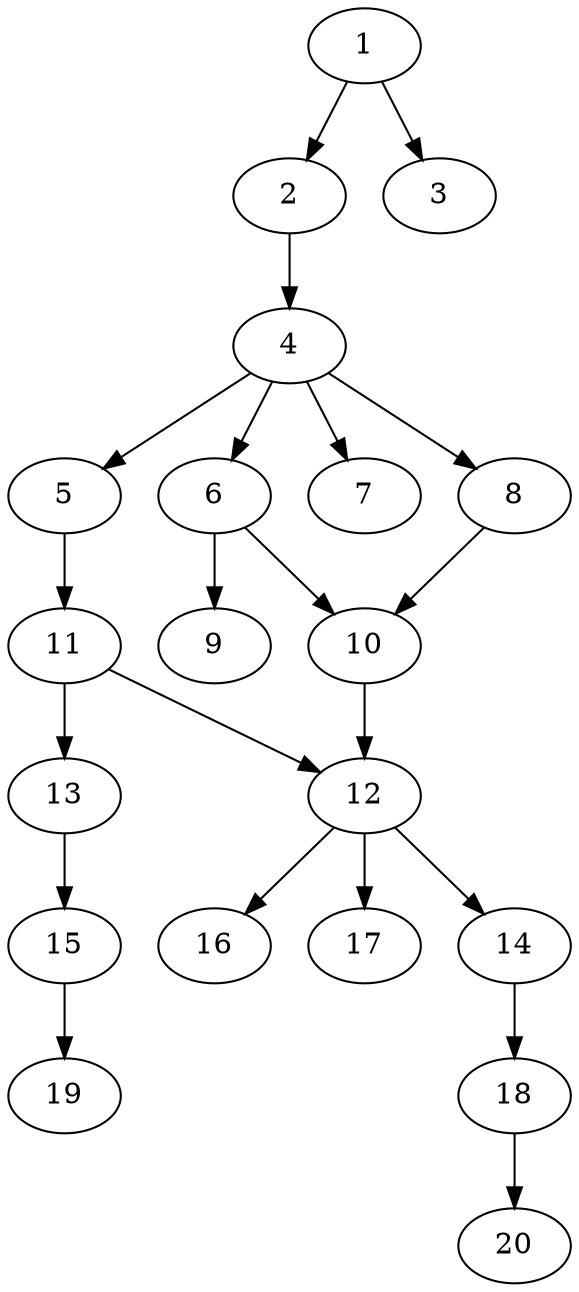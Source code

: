 // DAG automatically generated by daggen at Sat Jul 27 15:35:20 2019
// ./daggen --dot -n 20 --ccr 0.4 --fat 0.4 --regular 0.5 --density 0.5 --mindata 5242880 --maxdata 52428800 
digraph G {
  1 [size="66956800", alpha="0.00", expect_size="26782720"] 
  1 -> 2 [size ="26782720"]
  1 -> 3 [size ="26782720"]
  2 [size="66145280", alpha="0.15", expect_size="26458112"] 
  2 -> 4 [size ="26458112"]
  3 [size="45076480", alpha="0.02", expect_size="18030592"] 
  4 [size="60590080", alpha="0.09", expect_size="24236032"] 
  4 -> 5 [size ="24236032"]
  4 -> 6 [size ="24236032"]
  4 -> 7 [size ="24236032"]
  4 -> 8 [size ="24236032"]
  5 [size="18887680", alpha="0.19", expect_size="7555072"] 
  5 -> 11 [size ="7555072"]
  6 [size="32834560", alpha="0.07", expect_size="13133824"] 
  6 -> 9 [size ="13133824"]
  6 -> 10 [size ="13133824"]
  7 [size="40885760", alpha="0.03", expect_size="16354304"] 
  8 [size="36500480", alpha="0.09", expect_size="14600192"] 
  8 -> 10 [size ="14600192"]
  9 [size="54000640", alpha="0.03", expect_size="21600256"] 
  10 [size="78036480", alpha="0.11", expect_size="31214592"] 
  10 -> 12 [size ="31214592"]
  11 [size="24512000", alpha="0.11", expect_size="9804800"] 
  11 -> 12 [size ="9804800"]
  11 -> 13 [size ="9804800"]
  12 [size="25559040", alpha="0.18", expect_size="10223616"] 
  12 -> 14 [size ="10223616"]
  12 -> 16 [size ="10223616"]
  12 -> 17 [size ="10223616"]
  13 [size="111188480", alpha="0.16", expect_size="44475392"] 
  13 -> 15 [size ="44475392"]
  14 [size="125122560", alpha="0.06", expect_size="50049024"] 
  14 -> 18 [size ="50049024"]
  15 [size="58508800", alpha="0.14", expect_size="23403520"] 
  15 -> 19 [size ="23403520"]
  16 [size="53296640", alpha="0.08", expect_size="21318656"] 
  17 [size="97013760", alpha="0.03", expect_size="38805504"] 
  18 [size="116088320", alpha="0.20", expect_size="46435328"] 
  18 -> 20 [size ="46435328"]
  19 [size="49902080", alpha="0.15", expect_size="19960832"] 
  20 [size="67758080", alpha="0.08", expect_size="27103232"] 
}
